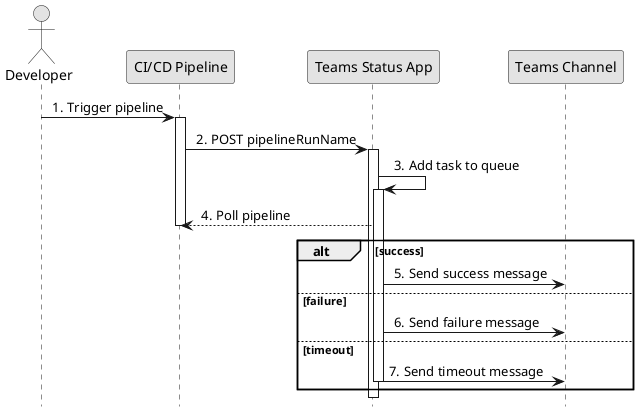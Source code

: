 ' Generate .png file with .\plantuml.jar -png ..\sequence-diagram.wsd

@startuml cicd-workflow-sequence

skinparam monochrome true
autonumber " ."
hide footbox

actor Developer as dev
participant "CI/CD Pipeline" as pipeline
participant "Teams Status App" as app
participant "Teams Channel" as teams

dev -> pipeline: Trigger pipeline
activate pipeline

pipeline -> app: POST pipelineRunName

activate app
app -> app: Add task to queue
activate app
pipeline <-- app: Poll pipeline
deactivate pipeline

alt success
    app -> teams: Send success message
else failure
    app -> teams: Send failure message
else timeout
    app -> teams: Send timeout message
deactivate app

end

@enduml
